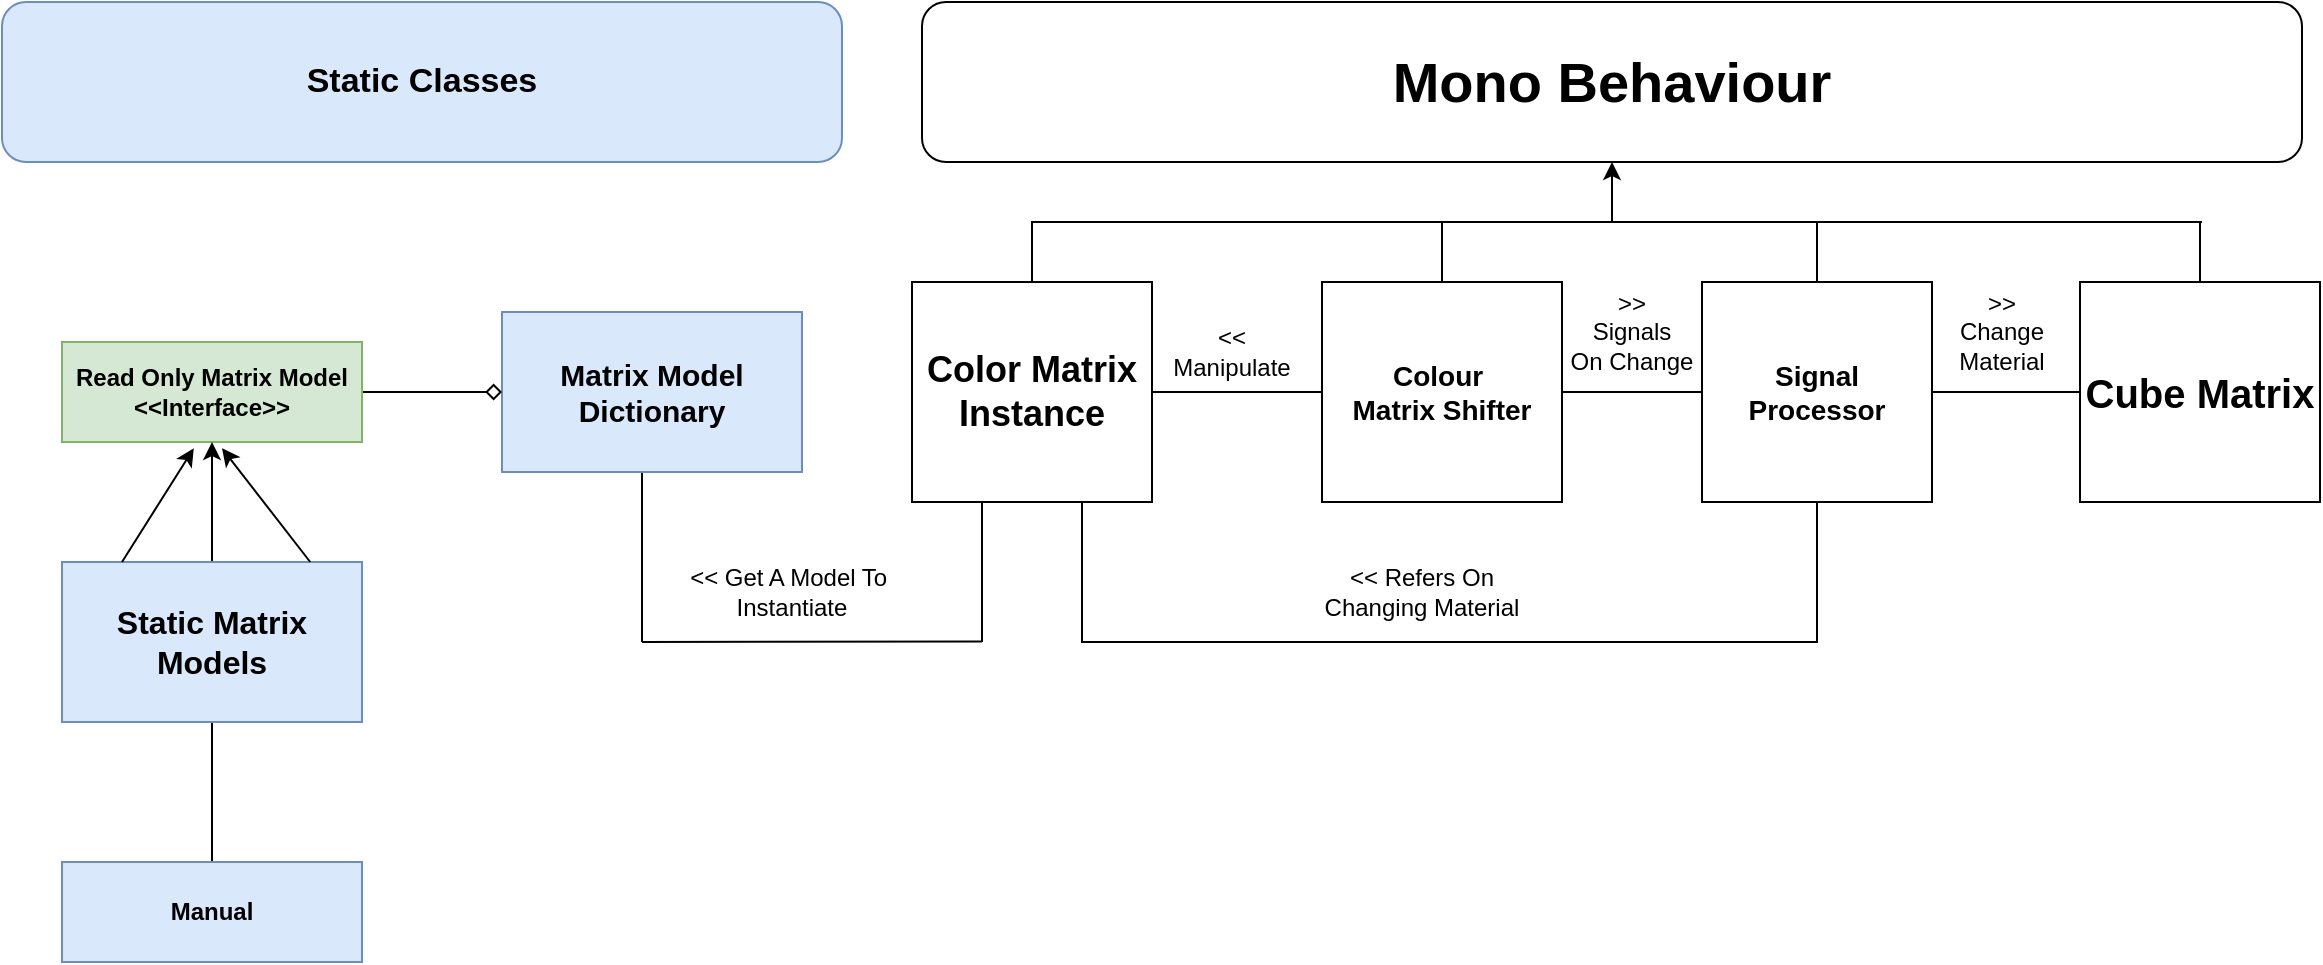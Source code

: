 <mxfile version="23.1.1" type="device">
  <diagram id="C5RBs43oDa-KdzZeNtuy" name="Page-1">
    <mxGraphModel dx="1024" dy="639" grid="1" gridSize="10" guides="1" tooltips="1" connect="1" arrows="1" fold="1" page="1" pageScale="1" pageWidth="1169" pageHeight="827" math="0" shadow="0">
      <root>
        <mxCell id="WIyWlLk6GJQsqaUBKTNV-0" />
        <mxCell id="WIyWlLk6GJQsqaUBKTNV-1" parent="WIyWlLk6GJQsqaUBKTNV-0" />
        <mxCell id="b6auqr88X2530byy-Ylc-60" value="&lt;font size=&quot;1&quot;&gt;&lt;b style=&quot;font-size: 28px;&quot;&gt;Mono Behaviour&lt;/b&gt;&lt;/font&gt;" style="rounded=1;whiteSpace=wrap;html=1;" vertex="1" parent="WIyWlLk6GJQsqaUBKTNV-1">
          <mxGeometry x="470" y="20" width="690" height="80" as="geometry" />
        </mxCell>
        <mxCell id="b6auqr88X2530byy-Ylc-77" style="edgeStyle=orthogonalEdgeStyle;rounded=0;orthogonalLoop=1;jettySize=auto;html=1;endArrow=none;endFill=0;" edge="1" parent="WIyWlLk6GJQsqaUBKTNV-1" source="b6auqr88X2530byy-Ylc-61">
          <mxGeometry relative="1" as="geometry">
            <mxPoint x="730" y="130" as="targetPoint" />
          </mxGeometry>
        </mxCell>
        <mxCell id="b6auqr88X2530byy-Ylc-82" style="edgeStyle=orthogonalEdgeStyle;rounded=0;orthogonalLoop=1;jettySize=auto;html=1;entryX=0;entryY=0.5;entryDx=0;entryDy=0;endArrow=none;endFill=0;" edge="1" parent="WIyWlLk6GJQsqaUBKTNV-1" source="b6auqr88X2530byy-Ylc-61" target="b6auqr88X2530byy-Ylc-63">
          <mxGeometry relative="1" as="geometry" />
        </mxCell>
        <mxCell id="b6auqr88X2530byy-Ylc-61" value="&lt;div&gt;&lt;b&gt;&lt;font style=&quot;font-size: 14px;&quot;&gt;Colour&amp;nbsp;&lt;/font&gt;&lt;/b&gt;&lt;/div&gt;&lt;div&gt;&lt;b&gt;&lt;font style=&quot;font-size: 14px;&quot;&gt;Matrix Shifter&lt;/font&gt;&lt;/b&gt;&lt;/div&gt;" style="rounded=0;whiteSpace=wrap;html=1;" vertex="1" parent="WIyWlLk6GJQsqaUBKTNV-1">
          <mxGeometry x="670" y="160" width="120" height="110" as="geometry" />
        </mxCell>
        <mxCell id="b6auqr88X2530byy-Ylc-66" style="edgeStyle=orthogonalEdgeStyle;rounded=0;orthogonalLoop=1;jettySize=auto;html=1;exitX=0.5;exitY=0;exitDx=0;exitDy=0;entryX=0.5;entryY=1;entryDx=0;entryDy=0;" edge="1" parent="WIyWlLk6GJQsqaUBKTNV-1" source="b6auqr88X2530byy-Ylc-62" target="b6auqr88X2530byy-Ylc-60">
          <mxGeometry relative="1" as="geometry">
            <Array as="points">
              <mxPoint x="525" y="130" />
              <mxPoint x="815" y="130" />
            </Array>
          </mxGeometry>
        </mxCell>
        <mxCell id="b6auqr88X2530byy-Ylc-75" style="edgeStyle=orthogonalEdgeStyle;rounded=0;orthogonalLoop=1;jettySize=auto;html=1;endArrow=none;endFill=0;" edge="1" parent="WIyWlLk6GJQsqaUBKTNV-1" source="b6auqr88X2530byy-Ylc-62" target="b6auqr88X2530byy-Ylc-61">
          <mxGeometry relative="1" as="geometry" />
        </mxCell>
        <mxCell id="b6auqr88X2530byy-Ylc-103" style="edgeStyle=orthogonalEdgeStyle;rounded=0;orthogonalLoop=1;jettySize=auto;html=1;endArrow=none;endFill=0;" edge="1" parent="WIyWlLk6GJQsqaUBKTNV-1">
          <mxGeometry relative="1" as="geometry">
            <mxPoint x="500" y="340" as="targetPoint" />
            <mxPoint x="500" y="260" as="sourcePoint" />
          </mxGeometry>
        </mxCell>
        <mxCell id="b6auqr88X2530byy-Ylc-62" value="&lt;font style=&quot;font-size: 18px;&quot;&gt;&lt;b&gt;Color Matrix Instance&lt;/b&gt;&lt;/font&gt;" style="rounded=0;whiteSpace=wrap;html=1;" vertex="1" parent="WIyWlLk6GJQsqaUBKTNV-1">
          <mxGeometry x="465" y="160" width="120" height="110" as="geometry" />
        </mxCell>
        <mxCell id="b6auqr88X2530byy-Ylc-78" style="edgeStyle=orthogonalEdgeStyle;rounded=0;orthogonalLoop=1;jettySize=auto;html=1;endArrow=none;endFill=0;" edge="1" parent="WIyWlLk6GJQsqaUBKTNV-1" source="b6auqr88X2530byy-Ylc-63">
          <mxGeometry relative="1" as="geometry">
            <mxPoint x="917.5" y="130" as="targetPoint" />
          </mxGeometry>
        </mxCell>
        <mxCell id="b6auqr88X2530byy-Ylc-81" style="edgeStyle=orthogonalEdgeStyle;rounded=0;orthogonalLoop=1;jettySize=auto;html=1;entryX=0.75;entryY=1;entryDx=0;entryDy=0;endArrow=none;endFill=0;" edge="1" parent="WIyWlLk6GJQsqaUBKTNV-1" source="b6auqr88X2530byy-Ylc-63" target="b6auqr88X2530byy-Ylc-62">
          <mxGeometry relative="1" as="geometry">
            <mxPoint x="918" y="340" as="targetPoint" />
            <Array as="points">
              <mxPoint x="918" y="340" />
              <mxPoint x="550" y="340" />
              <mxPoint x="550" y="270" />
            </Array>
          </mxGeometry>
        </mxCell>
        <mxCell id="b6auqr88X2530byy-Ylc-86" style="edgeStyle=orthogonalEdgeStyle;rounded=0;orthogonalLoop=1;jettySize=auto;html=1;entryX=0;entryY=0.5;entryDx=0;entryDy=0;endArrow=none;endFill=0;" edge="1" parent="WIyWlLk6GJQsqaUBKTNV-1" source="b6auqr88X2530byy-Ylc-63" target="b6auqr88X2530byy-Ylc-64">
          <mxGeometry relative="1" as="geometry" />
        </mxCell>
        <mxCell id="b6auqr88X2530byy-Ylc-63" value="&lt;font style=&quot;font-size: 14px;&quot;&gt;&lt;b&gt;Signal Processor&lt;/b&gt;&lt;/font&gt;" style="rounded=0;whiteSpace=wrap;html=1;" vertex="1" parent="WIyWlLk6GJQsqaUBKTNV-1">
          <mxGeometry x="860" y="160" width="115" height="110" as="geometry" />
        </mxCell>
        <mxCell id="b6auqr88X2530byy-Ylc-79" style="edgeStyle=orthogonalEdgeStyle;rounded=0;orthogonalLoop=1;jettySize=auto;html=1;endArrow=none;endFill=0;" edge="1" parent="WIyWlLk6GJQsqaUBKTNV-1" source="b6auqr88X2530byy-Ylc-64">
          <mxGeometry relative="1" as="geometry">
            <mxPoint x="1109" y="130" as="targetPoint" />
          </mxGeometry>
        </mxCell>
        <mxCell id="b6auqr88X2530byy-Ylc-64" value="&lt;b&gt;&lt;font style=&quot;font-size: 20px;&quot;&gt;Cube Matrix&lt;/font&gt;&lt;/b&gt;" style="rounded=0;whiteSpace=wrap;html=1;" vertex="1" parent="WIyWlLk6GJQsqaUBKTNV-1">
          <mxGeometry x="1049" y="160" width="120" height="110" as="geometry" />
        </mxCell>
        <mxCell id="b6auqr88X2530byy-Ylc-69" value="" style="endArrow=none;html=1;rounded=0;" edge="1" parent="WIyWlLk6GJQsqaUBKTNV-1">
          <mxGeometry width="50" height="50" relative="1" as="geometry">
            <mxPoint x="1110" y="130" as="sourcePoint" />
            <mxPoint x="810" y="130" as="targetPoint" />
          </mxGeometry>
        </mxCell>
        <mxCell id="b6auqr88X2530byy-Ylc-80" value="&lt;div&gt;&amp;lt;&amp;lt;&lt;/div&gt;&lt;div&gt;Manipulate&lt;/div&gt;" style="text;html=1;strokeColor=none;fillColor=none;align=center;verticalAlign=middle;whiteSpace=wrap;rounded=0;" vertex="1" parent="WIyWlLk6GJQsqaUBKTNV-1">
          <mxGeometry x="590" y="180" width="70" height="30" as="geometry" />
        </mxCell>
        <mxCell id="b6auqr88X2530byy-Ylc-83" value="&lt;div&gt;&amp;gt;&amp;gt;&lt;/div&gt;&lt;div&gt;Signals&lt;/div&gt;&lt;div&gt;On Change&lt;br&gt;&lt;/div&gt;" style="text;html=1;strokeColor=none;fillColor=none;align=center;verticalAlign=middle;whiteSpace=wrap;rounded=0;" vertex="1" parent="WIyWlLk6GJQsqaUBKTNV-1">
          <mxGeometry x="790" y="150" width="70" height="70" as="geometry" />
        </mxCell>
        <mxCell id="b6auqr88X2530byy-Ylc-84" value="&lt;div&gt;&amp;gt;&amp;gt;&lt;br&gt;&lt;/div&gt;&lt;div&gt;Change&lt;/div&gt;&lt;div&gt;Material&lt;br&gt;&lt;/div&gt;" style="text;html=1;strokeColor=none;fillColor=none;align=center;verticalAlign=middle;whiteSpace=wrap;rounded=0;" vertex="1" parent="WIyWlLk6GJQsqaUBKTNV-1">
          <mxGeometry x="980" y="160" width="60" height="50" as="geometry" />
        </mxCell>
        <mxCell id="b6auqr88X2530byy-Ylc-85" value="&amp;lt;&amp;lt; Refers On Changing Material" style="text;html=1;strokeColor=none;fillColor=none;align=center;verticalAlign=middle;whiteSpace=wrap;rounded=0;" vertex="1" parent="WIyWlLk6GJQsqaUBKTNV-1">
          <mxGeometry x="660" y="300" width="120" height="30" as="geometry" />
        </mxCell>
        <mxCell id="b6auqr88X2530byy-Ylc-87" value="&lt;b&gt;&lt;font style=&quot;font-size: 17px;&quot;&gt;Static Classes&lt;/font&gt;&lt;/b&gt;" style="rounded=1;whiteSpace=wrap;html=1;fillColor=#dae8fc;strokeColor=#6c8ebf;" vertex="1" parent="WIyWlLk6GJQsqaUBKTNV-1">
          <mxGeometry x="10" y="20" width="420" height="80" as="geometry" />
        </mxCell>
        <mxCell id="b6auqr88X2530byy-Ylc-104" style="edgeStyle=orthogonalEdgeStyle;rounded=0;orthogonalLoop=1;jettySize=auto;html=1;endArrow=none;endFill=0;" edge="1" parent="WIyWlLk6GJQsqaUBKTNV-1">
          <mxGeometry relative="1" as="geometry">
            <mxPoint x="330" y="340" as="targetPoint" />
            <mxPoint x="330" y="255" as="sourcePoint" />
          </mxGeometry>
        </mxCell>
        <mxCell id="b6auqr88X2530byy-Ylc-92" value="&lt;b style=&quot;font-size: 15px;&quot;&gt;Matrix Model Dictionary&lt;br&gt;&lt;/b&gt;" style="rounded=0;whiteSpace=wrap;html=1;fillColor=#dae8fc;strokeColor=#6c8ebf;" vertex="1" parent="WIyWlLk6GJQsqaUBKTNV-1">
          <mxGeometry x="260" y="175" width="150" height="80" as="geometry" />
        </mxCell>
        <mxCell id="b6auqr88X2530byy-Ylc-101" style="edgeStyle=orthogonalEdgeStyle;rounded=0;orthogonalLoop=1;jettySize=auto;html=1;entryX=0;entryY=0.5;entryDx=0;entryDy=0;endArrow=diamond;endFill=0;" edge="1" parent="WIyWlLk6GJQsqaUBKTNV-1" source="b6auqr88X2530byy-Ylc-93" target="b6auqr88X2530byy-Ylc-92">
          <mxGeometry relative="1" as="geometry" />
        </mxCell>
        <mxCell id="b6auqr88X2530byy-Ylc-93" value="&lt;div&gt;&lt;b&gt;Read Only Matrix Model&lt;/b&gt;&lt;/div&gt;&lt;div&gt;&lt;b&gt;&amp;lt;&amp;lt;Interface&amp;gt;&amp;gt;&lt;br&gt;&lt;/b&gt;&lt;/div&gt;" style="rounded=0;whiteSpace=wrap;html=1;fillColor=#d5e8d4;strokeColor=#82b366;" vertex="1" parent="WIyWlLk6GJQsqaUBKTNV-1">
          <mxGeometry x="40" y="190" width="150" height="50" as="geometry" />
        </mxCell>
        <mxCell id="b6auqr88X2530byy-Ylc-96" style="edgeStyle=orthogonalEdgeStyle;rounded=0;orthogonalLoop=1;jettySize=auto;html=1;entryX=0.5;entryY=1;entryDx=0;entryDy=0;" edge="1" parent="WIyWlLk6GJQsqaUBKTNV-1" source="b6auqr88X2530byy-Ylc-94" target="b6auqr88X2530byy-Ylc-93">
          <mxGeometry relative="1" as="geometry" />
        </mxCell>
        <mxCell id="b6auqr88X2530byy-Ylc-102" style="edgeStyle=orthogonalEdgeStyle;rounded=0;orthogonalLoop=1;jettySize=auto;html=1;entryX=0.5;entryY=0;entryDx=0;entryDy=0;endArrow=none;endFill=0;" edge="1" parent="WIyWlLk6GJQsqaUBKTNV-1" source="b6auqr88X2530byy-Ylc-94" target="b6auqr88X2530byy-Ylc-95">
          <mxGeometry relative="1" as="geometry" />
        </mxCell>
        <mxCell id="b6auqr88X2530byy-Ylc-94" value="&lt;font style=&quot;font-size: 16px;&quot;&gt;&lt;b&gt;Static Matrix Models&lt;br&gt;&lt;/b&gt;&lt;/font&gt;" style="rounded=0;whiteSpace=wrap;html=1;fillColor=#dae8fc;strokeColor=#6c8ebf;" vertex="1" parent="WIyWlLk6GJQsqaUBKTNV-1">
          <mxGeometry x="40" y="300" width="150" height="80" as="geometry" />
        </mxCell>
        <mxCell id="b6auqr88X2530byy-Ylc-95" value="&lt;b&gt;Manual&lt;/b&gt;" style="rounded=0;whiteSpace=wrap;html=1;fillColor=#dae8fc;strokeColor=#6c8ebf;" vertex="1" parent="WIyWlLk6GJQsqaUBKTNV-1">
          <mxGeometry x="40" y="450" width="150" height="50" as="geometry" />
        </mxCell>
        <mxCell id="b6auqr88X2530byy-Ylc-98" value="" style="endArrow=classic;html=1;rounded=0;entryX=0.5;entryY=1;entryDx=0;entryDy=0;exitX=0.794;exitY=-0.039;exitDx=0;exitDy=0;exitPerimeter=0;" edge="1" parent="WIyWlLk6GJQsqaUBKTNV-1">
          <mxGeometry width="50" height="50" relative="1" as="geometry">
            <mxPoint x="164.1" y="300.0" as="sourcePoint" />
            <mxPoint x="120" y="243.12" as="targetPoint" />
          </mxGeometry>
        </mxCell>
        <mxCell id="b6auqr88X2530byy-Ylc-100" value="" style="endArrow=classic;html=1;rounded=0;exitX=0.794;exitY=-0.039;exitDx=0;exitDy=0;exitPerimeter=0;" edge="1" parent="WIyWlLk6GJQsqaUBKTNV-1">
          <mxGeometry width="50" height="50" relative="1" as="geometry">
            <mxPoint x="70.0" y="300.0" as="sourcePoint" />
            <mxPoint x="105.9" y="243.12" as="targetPoint" />
          </mxGeometry>
        </mxCell>
        <mxCell id="b6auqr88X2530byy-Ylc-105" value="" style="endArrow=none;html=1;rounded=0;" edge="1" parent="WIyWlLk6GJQsqaUBKTNV-1">
          <mxGeometry width="50" height="50" relative="1" as="geometry">
            <mxPoint x="330" y="340" as="sourcePoint" />
            <mxPoint x="500" y="339.78" as="targetPoint" />
          </mxGeometry>
        </mxCell>
        <mxCell id="b6auqr88X2530byy-Ylc-106" value="&lt;div&gt;&amp;lt;&amp;lt; Get A Model To&amp;nbsp;&lt;/div&gt;&lt;div&gt;Instantiate&lt;br&gt;&lt;/div&gt;" style="text;html=1;strokeColor=none;fillColor=none;align=center;verticalAlign=middle;whiteSpace=wrap;rounded=0;" vertex="1" parent="WIyWlLk6GJQsqaUBKTNV-1">
          <mxGeometry x="300" y="285" width="210" height="60" as="geometry" />
        </mxCell>
      </root>
    </mxGraphModel>
  </diagram>
</mxfile>

